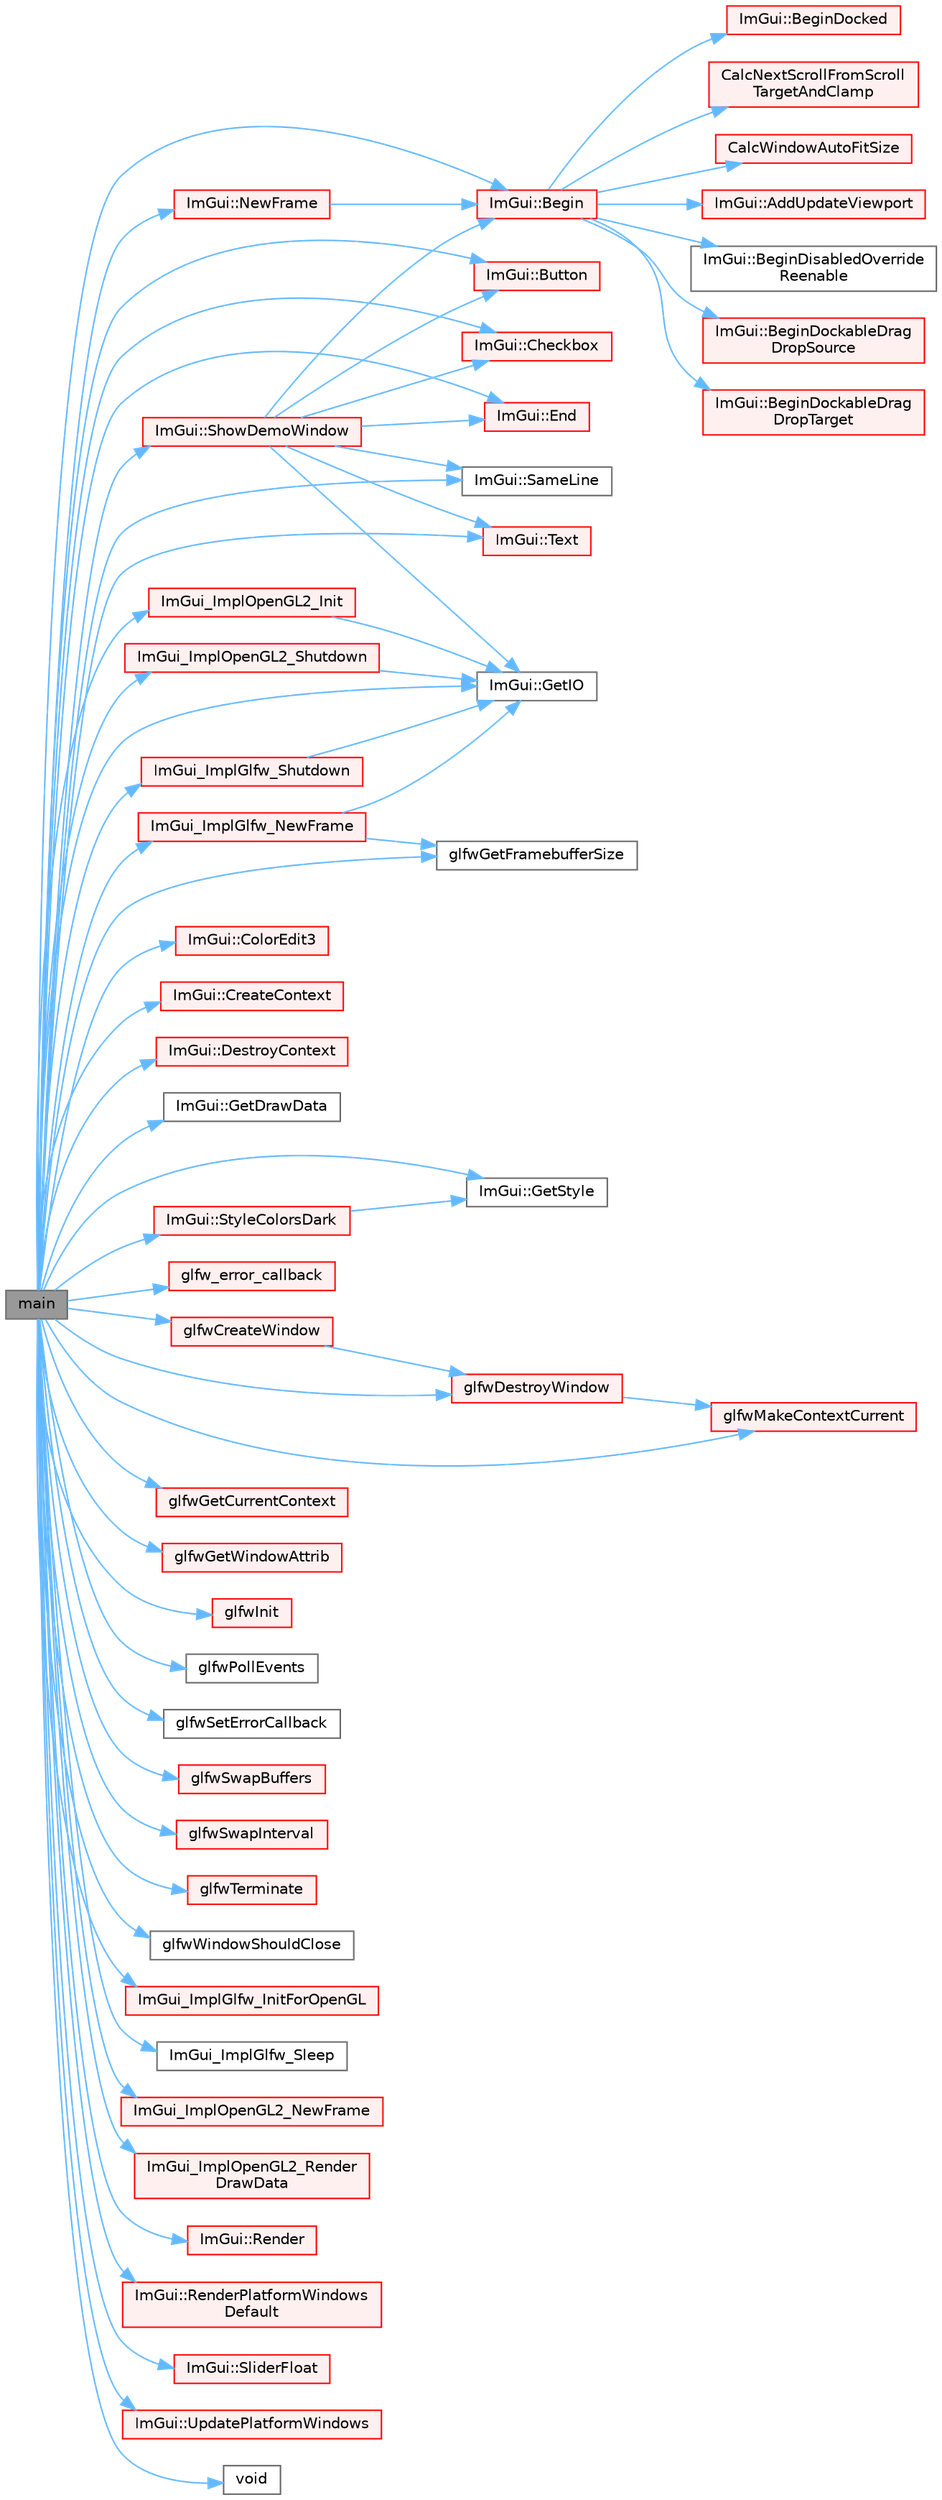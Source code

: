digraph "main"
{
 // LATEX_PDF_SIZE
  bgcolor="transparent";
  edge [fontname=Helvetica,fontsize=10,labelfontname=Helvetica,labelfontsize=10];
  node [fontname=Helvetica,fontsize=10,shape=box,height=0.2,width=0.4];
  rankdir="LR";
  Node1 [id="Node000001",label="main",height=0.2,width=0.4,color="gray40", fillcolor="grey60", style="filled", fontcolor="black",tooltip=" "];
  Node1 -> Node2 [id="edge1_Node000001_Node000002",color="steelblue1",style="solid",tooltip=" "];
  Node2 [id="Node000002",label="ImGui::Begin",height=0.2,width=0.4,color="red", fillcolor="#FFF0F0", style="filled",URL="$namespace_im_gui.html#a581e58db0bc930bafa4a5d23093a2b99",tooltip=" "];
  Node2 -> Node3 [id="edge2_Node000002_Node000003",color="steelblue1",style="solid",tooltip=" "];
  Node3 [id="Node000003",label="ImGui::AddUpdateViewport",height=0.2,width=0.4,color="red", fillcolor="#FFF0F0", style="filled",URL="$namespace_im_gui.html#ada58e5d3e2efc3cef60f213d771408d8",tooltip=" "];
  Node2 -> Node19 [id="edge3_Node000002_Node000019",color="steelblue1",style="solid",tooltip=" "];
  Node19 [id="Node000019",label="ImGui::BeginDisabledOverride\lReenable",height=0.2,width=0.4,color="grey40", fillcolor="white", style="filled",URL="$namespace_im_gui.html#a26b36756e219b7129f894e1c2feb17a8",tooltip=" "];
  Node2 -> Node20 [id="edge4_Node000002_Node000020",color="steelblue1",style="solid",tooltip=" "];
  Node20 [id="Node000020",label="ImGui::BeginDockableDrag\lDropSource",height=0.2,width=0.4,color="red", fillcolor="#FFF0F0", style="filled",URL="$namespace_im_gui.html#a7a435b1565d4884e42a5ee5667f21a1f",tooltip=" "];
  Node2 -> Node370 [id="edge5_Node000002_Node000370",color="steelblue1",style="solid",tooltip=" "];
  Node370 [id="Node000370",label="ImGui::BeginDockableDrag\lDropTarget",height=0.2,width=0.4,color="red", fillcolor="#FFF0F0", style="filled",URL="$namespace_im_gui.html#a1725ff3becdb963b97c16d69d4c9f308",tooltip=" "];
  Node2 -> Node414 [id="edge6_Node000002_Node000414",color="steelblue1",style="solid",tooltip=" "];
  Node414 [id="Node000414",label="ImGui::BeginDocked",height=0.2,width=0.4,color="red", fillcolor="#FFF0F0", style="filled",URL="$namespace_im_gui.html#a627bb85e7c0ab597360f63719bfb1e55",tooltip=" "];
  Node2 -> Node262 [id="edge7_Node000002_Node000262",color="steelblue1",style="solid",tooltip=" "];
  Node262 [id="Node000262",label="CalcNextScrollFromScroll\lTargetAndClamp",height=0.2,width=0.4,color="red", fillcolor="#FFF0F0", style="filled",URL="$imgui_8cpp.html#a07abb80a54115cb5cf9da03351e29533",tooltip=" "];
  Node2 -> Node238 [id="edge8_Node000002_Node000238",color="steelblue1",style="solid",tooltip=" "];
  Node238 [id="Node000238",label="CalcWindowAutoFitSize",height=0.2,width=0.4,color="red", fillcolor="#FFF0F0", style="filled",URL="$imgui_8cpp.html#acbe6338daf87dc6ab636f02f1367eb41",tooltip=" "];
  Node1 -> Node515 [id="edge9_Node000001_Node000515",color="steelblue1",style="solid",tooltip=" "];
  Node515 [id="Node000515",label="ImGui::Button",height=0.2,width=0.4,color="red", fillcolor="#FFF0F0", style="filled",URL="$namespace_im_gui.html#a38094c568ce398db5a3abb9d3ac92030",tooltip=" "];
  Node1 -> Node518 [id="edge10_Node000001_Node000518",color="steelblue1",style="solid",tooltip=" "];
  Node518 [id="Node000518",label="ImGui::Checkbox",height=0.2,width=0.4,color="red", fillcolor="#FFF0F0", style="filled",URL="$namespace_im_gui.html#a57d73c1d0ef807fef734d91024092027",tooltip=" "];
  Node1 -> Node519 [id="edge11_Node000001_Node000519",color="steelblue1",style="solid",tooltip=" "];
  Node519 [id="Node000519",label="ImGui::ColorEdit3",height=0.2,width=0.4,color="red", fillcolor="#FFF0F0", style="filled",URL="$namespace_im_gui.html#a5afe76ba1c91f07363e40396e7df656e",tooltip=" "];
  Node1 -> Node618 [id="edge12_Node000001_Node000618",color="steelblue1",style="solid",tooltip=" "];
  Node618 [id="Node000618",label="ImGui::CreateContext",height=0.2,width=0.4,color="red", fillcolor="#FFF0F0", style="filled",URL="$namespace_im_gui.html#a4ff6c9ad05a0eba37ce1b5ff1607810a",tooltip=" "];
  Node1 -> Node676 [id="edge13_Node000001_Node000676",color="steelblue1",style="solid",tooltip=" "];
  Node676 [id="Node000676",label="ImGui::DestroyContext",height=0.2,width=0.4,color="red", fillcolor="#FFF0F0", style="filled",URL="$namespace_im_gui.html#ab9132deece575023170cd8e681d0581d",tooltip=" "];
  Node1 -> Node84 [id="edge14_Node000001_Node000084",color="steelblue1",style="solid",tooltip=" "];
  Node84 [id="Node000084",label="ImGui::End",height=0.2,width=0.4,color="red", fillcolor="#FFF0F0", style="filled",URL="$namespace_im_gui.html#a5479d93794a004c67ceb6d13f37c8254",tooltip=" "];
  Node1 -> Node690 [id="edge15_Node000001_Node000690",color="steelblue1",style="solid",tooltip=" "];
  Node690 [id="Node000690",label="ImGui::GetDrawData",height=0.2,width=0.4,color="grey40", fillcolor="white", style="filled",URL="$namespace_im_gui.html#ab73131dc44b1267dac04f0c2bb0af983",tooltip=" "];
  Node1 -> Node679 [id="edge16_Node000001_Node000679",color="steelblue1",style="solid",tooltip=" "];
  Node679 [id="Node000679",label="ImGui::GetIO",height=0.2,width=0.4,color="grey40", fillcolor="white", style="filled",URL="$namespace_im_gui.html#a3179e560812f878f3961ce803a5d9302",tooltip=" "];
  Node1 -> Node691 [id="edge17_Node000001_Node000691",color="steelblue1",style="solid",tooltip=" "];
  Node691 [id="Node000691",label="ImGui::GetStyle",height=0.2,width=0.4,color="grey40", fillcolor="white", style="filled",URL="$namespace_im_gui.html#abafef4bb3e3654efd96a47b2e22870a7",tooltip=" "];
  Node1 -> Node692 [id="edge18_Node000001_Node000692",color="steelblue1",style="solid",tooltip=" "];
  Node692 [id="Node000692",label="glfw_error_callback",height=0.2,width=0.4,color="red", fillcolor="#FFF0F0", style="filled",URL="$example__glfw__metal_2main_8mm.html#a14c3332320afb7420f44fd067c1a7c9f",tooltip=" "];
  Node1 -> Node726 [id="edge19_Node000001_Node000726",color="steelblue1",style="solid",tooltip=" "];
  Node726 [id="Node000726",label="glfwCreateWindow",height=0.2,width=0.4,color="red", fillcolor="#FFF0F0", style="filled",URL="$group__window.html#gaaccd00fafe81e2db94e8cdf55721e055",tooltip="Creates a window and its associated context."];
  Node726 -> Node735 [id="edge20_Node000726_Node000735",color="steelblue1",style="solid",tooltip=" "];
  Node735 [id="Node000735",label="glfwDestroyWindow",height=0.2,width=0.4,color="red", fillcolor="#FFF0F0", style="filled",URL="$group__window.html#ga806747476b7247d292be3711c323ea10",tooltip="Destroys the specified window and its context."];
  Node735 -> Node737 [id="edge21_Node000735_Node000737",color="steelblue1",style="solid",tooltip=" "];
  Node737 [id="Node000737",label="glfwMakeContextCurrent",height=0.2,width=0.4,color="red", fillcolor="#FFF0F0", style="filled",URL="$group__context.html#gafd76c93e15ec8b0b90506a9936a46185",tooltip="Makes the context of the specified window current for the calling thread."];
  Node1 -> Node735 [id="edge22_Node000001_Node000735",color="steelblue1",style="solid",tooltip=" "];
  Node1 -> Node738 [id="edge23_Node000001_Node000738",color="steelblue1",style="solid",tooltip=" "];
  Node738 [id="Node000738",label="glfwGetCurrentContext",height=0.2,width=0.4,color="red", fillcolor="#FFF0F0", style="filled",URL="$group__context.html#gab5fde1ef6238bfb82c7a2293f86172de",tooltip="Returns the window whose context is current on the calling thread."];
  Node1 -> Node739 [id="edge24_Node000001_Node000739",color="steelblue1",style="solid",tooltip=" "];
  Node739 [id="Node000739",label="glfwGetFramebufferSize",height=0.2,width=0.4,color="grey40", fillcolor="white", style="filled",URL="$group__window.html#gaf7d17f3534b4b6dc9a6f905e3a240b7e",tooltip="Retrieves the size of the framebuffer of the specified window."];
  Node1 -> Node740 [id="edge25_Node000001_Node000740",color="steelblue1",style="solid",tooltip=" "];
  Node740 [id="Node000740",label="glfwGetWindowAttrib",height=0.2,width=0.4,color="red", fillcolor="#FFF0F0", style="filled",URL="$group__window.html#ga1bb0c7e100418e284dbb800789c63d40",tooltip="Returns an attribute of the specified window."];
  Node1 -> Node741 [id="edge26_Node000001_Node000741",color="steelblue1",style="solid",tooltip=" "];
  Node741 [id="Node000741",label="glfwInit",height=0.2,width=0.4,color="red", fillcolor="#FFF0F0", style="filled",URL="$group__init.html#gab41771f0215a2e0afb4cf1cf98082d40",tooltip="Initializes the GLFW library."];
  Node1 -> Node737 [id="edge27_Node000001_Node000737",color="steelblue1",style="solid",tooltip=" "];
  Node1 -> Node888 [id="edge28_Node000001_Node000888",color="steelblue1",style="solid",tooltip=" "];
  Node888 [id="Node000888",label="glfwPollEvents",height=0.2,width=0.4,color="grey40", fillcolor="white", style="filled",URL="$group__window.html#ga872d16e4c77f58c0436f356255920cfc",tooltip="Processes all pending events."];
  Node1 -> Node889 [id="edge29_Node000001_Node000889",color="steelblue1",style="solid",tooltip=" "];
  Node889 [id="Node000889",label="glfwSetErrorCallback",height=0.2,width=0.4,color="grey40", fillcolor="white", style="filled",URL="$group__init.html#ga746e2757d069eaea423349aca6ae097a",tooltip="Sets the error callback."];
  Node1 -> Node890 [id="edge30_Node000001_Node000890",color="steelblue1",style="solid",tooltip=" "];
  Node890 [id="Node000890",label="glfwSwapBuffers",height=0.2,width=0.4,color="red", fillcolor="#FFF0F0", style="filled",URL="$group__window.html#gafb827800eedbfcbc97b1e5408df668d7",tooltip="Swaps the front and back buffers of the specified window."];
  Node1 -> Node891 [id="edge31_Node000001_Node000891",color="steelblue1",style="solid",tooltip=" "];
  Node891 [id="Node000891",label="glfwSwapInterval",height=0.2,width=0.4,color="red", fillcolor="#FFF0F0", style="filled",URL="$group__context.html#ga12a595c06947cec4967c6e1f14210a8a",tooltip="Sets the swap interval for the current context."];
  Node1 -> Node892 [id="edge32_Node000001_Node000892",color="steelblue1",style="solid",tooltip=" "];
  Node892 [id="Node000892",label="glfwTerminate",height=0.2,width=0.4,color="red", fillcolor="#FFF0F0", style="filled",URL="$group__init.html#gafd90e6fd4819ea9e22e5e739519a6504",tooltip="Terminates the GLFW library."];
  Node1 -> Node893 [id="edge33_Node000001_Node000893",color="steelblue1",style="solid",tooltip=" "];
  Node893 [id="Node000893",label="glfwWindowShouldClose",height=0.2,width=0.4,color="grey40", fillcolor="white", style="filled",URL="$group__window.html#gaa6162f67dfa38b8beda2fea623649332",tooltip="Checks the close flag of the specified window."];
  Node1 -> Node894 [id="edge34_Node000001_Node000894",color="steelblue1",style="solid",tooltip=" "];
  Node894 [id="Node000894",label="ImGui_ImplGlfw_InitForOpenGL",height=0.2,width=0.4,color="red", fillcolor="#FFF0F0", style="filled",URL="$imgui__impl__glfw_8cpp.html#a3d472e598f8e218a0bd994e840b865ab",tooltip=" "];
  Node1 -> Node973 [id="edge35_Node000001_Node000973",color="steelblue1",style="solid",tooltip=" "];
  Node973 [id="Node000973",label="ImGui_ImplGlfw_NewFrame",height=0.2,width=0.4,color="red", fillcolor="#FFF0F0", style="filled",URL="$imgui__impl__glfw_8cpp.html#a206e99434f63c4b8e24e8a4208c11b65",tooltip=" "];
  Node973 -> Node679 [id="edge36_Node000973_Node000679",color="steelblue1",style="solid",tooltip=" "];
  Node973 -> Node739 [id="edge37_Node000973_Node000739",color="steelblue1",style="solid",tooltip=" "];
  Node1 -> Node990 [id="edge38_Node000001_Node000990",color="steelblue1",style="solid",tooltip=" "];
  Node990 [id="Node000990",label="ImGui_ImplGlfw_Shutdown",height=0.2,width=0.4,color="red", fillcolor="#FFF0F0", style="filled",URL="$imgui__impl__glfw_8cpp.html#a983c2903ccb938fea5ecdd4d53e54704",tooltip=" "];
  Node990 -> Node679 [id="edge39_Node000990_Node000679",color="steelblue1",style="solid",tooltip=" "];
  Node1 -> Node993 [id="edge40_Node000001_Node000993",color="steelblue1",style="solid",tooltip=" "];
  Node993 [id="Node000993",label="ImGui_ImplGlfw_Sleep",height=0.2,width=0.4,color="grey40", fillcolor="white", style="filled",URL="$imgui__impl__glfw_8cpp.html#a76f4eb755b660ac33c672fbed7455c39",tooltip=" "];
  Node1 -> Node994 [id="edge41_Node000001_Node000994",color="steelblue1",style="solid",tooltip=" "];
  Node994 [id="Node000994",label="ImGui_ImplOpenGL2_Init",height=0.2,width=0.4,color="red", fillcolor="#FFF0F0", style="filled",URL="$imgui__impl__opengl2_8cpp.html#a6eaf994af4c385ea9858cc1af5d234a0",tooltip=" "];
  Node994 -> Node679 [id="edge42_Node000994_Node000679",color="steelblue1",style="solid",tooltip=" "];
  Node1 -> Node1000 [id="edge43_Node000001_Node001000",color="steelblue1",style="solid",tooltip=" "];
  Node1000 [id="Node001000",label="ImGui_ImplOpenGL2_NewFrame",height=0.2,width=0.4,color="red", fillcolor="#FFF0F0", style="filled",URL="$imgui__impl__opengl2_8cpp.html#a118aaff2d52a10d4a7e8aaad92182a16",tooltip=" "];
  Node1 -> Node997 [id="edge44_Node000001_Node000997",color="steelblue1",style="solid",tooltip=" "];
  Node997 [id="Node000997",label="ImGui_ImplOpenGL2_Render\lDrawData",height=0.2,width=0.4,color="red", fillcolor="#FFF0F0", style="filled",URL="$imgui__impl__opengl2_8cpp.html#ab65d71bd0bdfcc4a0a73436b84f82647",tooltip=" "];
  Node1 -> Node1074 [id="edge45_Node000001_Node001074",color="steelblue1",style="solid",tooltip=" "];
  Node1074 [id="Node001074",label="ImGui_ImplOpenGL2_Shutdown",height=0.2,width=0.4,color="red", fillcolor="#FFF0F0", style="filled",URL="$imgui__impl__opengl2_8cpp.html#ad79dd5ab4eb96f259be274cbcb4e48f0",tooltip=" "];
  Node1074 -> Node679 [id="edge46_Node001074_Node000679",color="steelblue1",style="solid",tooltip=" "];
  Node1 -> Node1078 [id="edge47_Node000001_Node001078",color="steelblue1",style="solid",tooltip=" "];
  Node1078 [id="Node001078",label="ImGui::NewFrame",height=0.2,width=0.4,color="red", fillcolor="#FFF0F0", style="filled",URL="$namespace_im_gui.html#ab3f1fc018f903b7ad79fd10663375774",tooltip=" "];
  Node1078 -> Node2 [id="edge48_Node001078_Node000002",color="steelblue1",style="solid",tooltip=" "];
  Node1 -> Node1208 [id="edge49_Node000001_Node001208",color="steelblue1",style="solid",tooltip=" "];
  Node1208 [id="Node001208",label="ImGui::Render",height=0.2,width=0.4,color="red", fillcolor="#FFF0F0", style="filled",URL="$namespace_im_gui.html#ab51a164f547317c16c441f1599e3946d",tooltip=" "];
  Node1 -> Node1254 [id="edge50_Node000001_Node001254",color="steelblue1",style="solid",tooltip=" "];
  Node1254 [id="Node001254",label="ImGui::RenderPlatformWindows\lDefault",height=0.2,width=0.4,color="red", fillcolor="#FFF0F0", style="filled",URL="$namespace_im_gui.html#a6b071e16d5fd79c23459135ff562bef5",tooltip=" "];
  Node1 -> Node172 [id="edge51_Node000001_Node000172",color="steelblue1",style="solid",tooltip=" "];
  Node172 [id="Node000172",label="ImGui::SameLine",height=0.2,width=0.4,color="grey40", fillcolor="white", style="filled",URL="$namespace_im_gui.html#addd433eb3aae59119e341e80db474f66",tooltip=" "];
  Node1 -> Node1255 [id="edge52_Node000001_Node001255",color="steelblue1",style="solid",tooltip=" "];
  Node1255 [id="Node001255",label="ImGui::ShowDemoWindow",height=0.2,width=0.4,color="red", fillcolor="#FFF0F0", style="filled",URL="$namespace_im_gui.html#af95643a0ce4893b9e57c12991922fb18",tooltip=" "];
  Node1255 -> Node2 [id="edge53_Node001255_Node000002",color="steelblue1",style="solid",tooltip=" "];
  Node1255 -> Node515 [id="edge54_Node001255_Node000515",color="steelblue1",style="solid",tooltip=" "];
  Node1255 -> Node518 [id="edge55_Node001255_Node000518",color="steelblue1",style="solid",tooltip=" "];
  Node1255 -> Node84 [id="edge56_Node001255_Node000084",color="steelblue1",style="solid",tooltip=" "];
  Node1255 -> Node679 [id="edge57_Node001255_Node000679",color="steelblue1",style="solid",tooltip=" "];
  Node1255 -> Node172 [id="edge58_Node001255_Node000172",color="steelblue1",style="solid",tooltip=" "];
  Node1255 -> Node527 [id="edge59_Node001255_Node000527",color="steelblue1",style="solid",tooltip=" "];
  Node527 [id="Node000527",label="ImGui::Text",height=0.2,width=0.4,color="red", fillcolor="#FFF0F0", style="filled",URL="$namespace_im_gui.html#a9e7b83611fe441d54fad2effb4bf4965",tooltip=" "];
  Node1 -> Node1304 [id="edge60_Node000001_Node001304",color="steelblue1",style="solid",tooltip=" "];
  Node1304 [id="Node001304",label="ImGui::SliderFloat",height=0.2,width=0.4,color="red", fillcolor="#FFF0F0", style="filled",URL="$namespace_im_gui.html#a864f761801792a0cc5ce3408f3392cfc",tooltip=" "];
  Node1 -> Node1687 [id="edge61_Node000001_Node001687",color="steelblue1",style="solid",tooltip=" "];
  Node1687 [id="Node001687",label="ImGui::StyleColorsDark",height=0.2,width=0.4,color="red", fillcolor="#FFF0F0", style="filled",URL="$namespace_im_gui.html#a26c67fc14081b359566d5e135cd8c767",tooltip=" "];
  Node1687 -> Node691 [id="edge62_Node001687_Node000691",color="steelblue1",style="solid",tooltip=" "];
  Node1 -> Node527 [id="edge63_Node000001_Node000527",color="steelblue1",style="solid",tooltip=" "];
  Node1 -> Node1690 [id="edge64_Node000001_Node001690",color="steelblue1",style="solid",tooltip=" "];
  Node1690 [id="Node001690",label="ImGui::UpdatePlatformWindows",height=0.2,width=0.4,color="red", fillcolor="#FFF0F0", style="filled",URL="$namespace_im_gui.html#aec5bbce3200aa681dac6a1915ef07f60",tooltip=" "];
  Node1 -> Node362 [id="edge65_Node000001_Node000362",color="steelblue1",style="solid",tooltip=" "];
  Node362 [id="Node000362",label="void",height=0.2,width=0.4,color="grey40", fillcolor="white", style="filled",URL="$mimalloc_8h.html#a9d6d8aef94ac19034a5f163606f84830",tooltip=" "];
}
